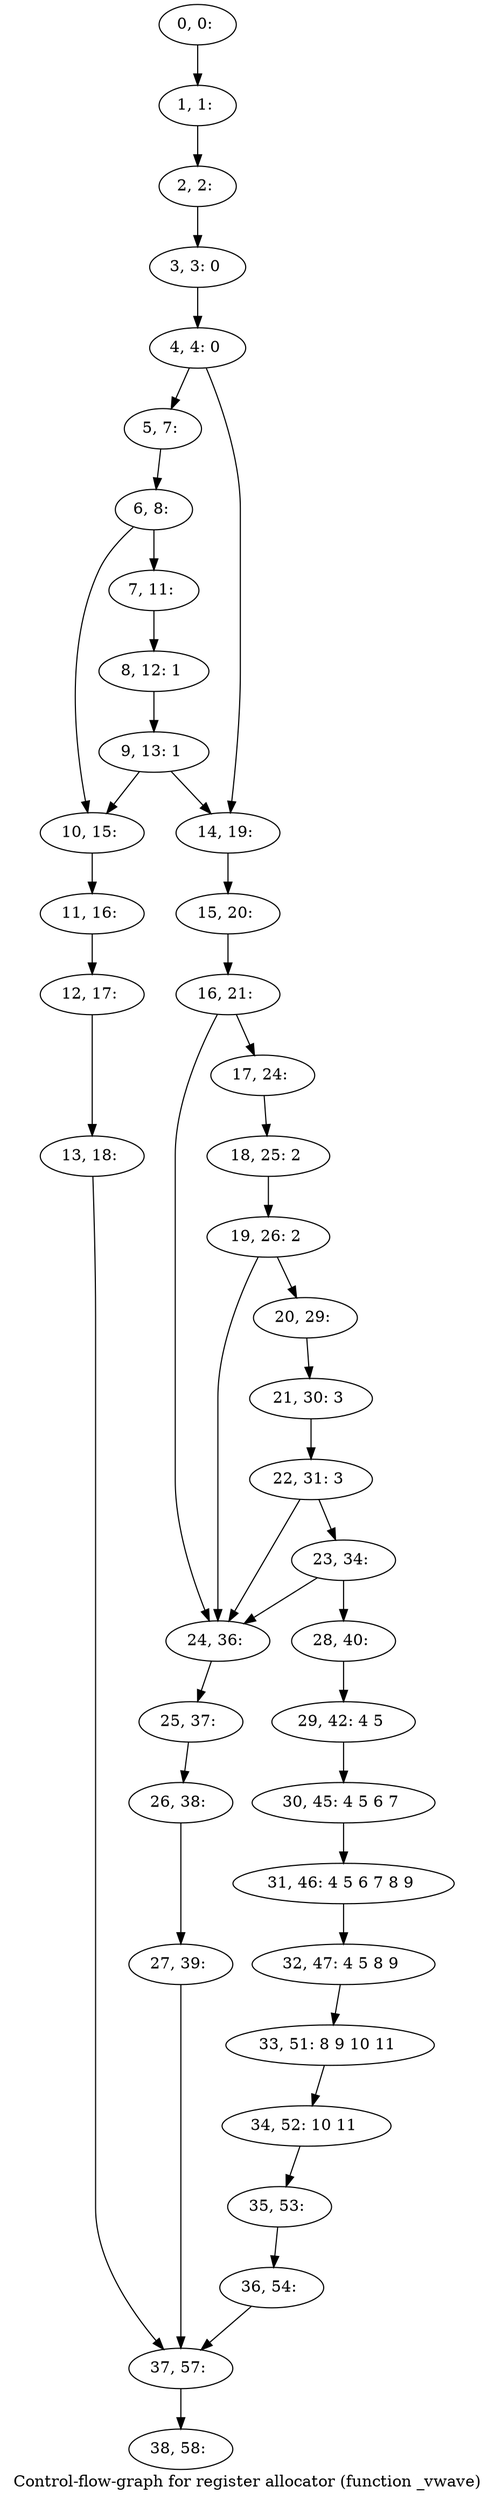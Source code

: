 digraph G {
graph [label="Control-flow-graph for register allocator (function _vwave)"]
0[label="0, 0: "];
1[label="1, 1: "];
2[label="2, 2: "];
3[label="3, 3: 0 "];
4[label="4, 4: 0 "];
5[label="5, 7: "];
6[label="6, 8: "];
7[label="7, 11: "];
8[label="8, 12: 1 "];
9[label="9, 13: 1 "];
10[label="10, 15: "];
11[label="11, 16: "];
12[label="12, 17: "];
13[label="13, 18: "];
14[label="14, 19: "];
15[label="15, 20: "];
16[label="16, 21: "];
17[label="17, 24: "];
18[label="18, 25: 2 "];
19[label="19, 26: 2 "];
20[label="20, 29: "];
21[label="21, 30: 3 "];
22[label="22, 31: 3 "];
23[label="23, 34: "];
24[label="24, 36: "];
25[label="25, 37: "];
26[label="26, 38: "];
27[label="27, 39: "];
28[label="28, 40: "];
29[label="29, 42: 4 5 "];
30[label="30, 45: 4 5 6 7 "];
31[label="31, 46: 4 5 6 7 8 9 "];
32[label="32, 47: 4 5 8 9 "];
33[label="33, 51: 8 9 10 11 "];
34[label="34, 52: 10 11 "];
35[label="35, 53: "];
36[label="36, 54: "];
37[label="37, 57: "];
38[label="38, 58: "];
0->1 ;
1->2 ;
2->3 ;
3->4 ;
4->5 ;
4->14 ;
5->6 ;
6->7 ;
6->10 ;
7->8 ;
8->9 ;
9->10 ;
9->14 ;
10->11 ;
11->12 ;
12->13 ;
13->37 ;
14->15 ;
15->16 ;
16->17 ;
16->24 ;
17->18 ;
18->19 ;
19->20 ;
19->24 ;
20->21 ;
21->22 ;
22->23 ;
22->24 ;
23->24 ;
23->28 ;
24->25 ;
25->26 ;
26->27 ;
27->37 ;
28->29 ;
29->30 ;
30->31 ;
31->32 ;
32->33 ;
33->34 ;
34->35 ;
35->36 ;
36->37 ;
37->38 ;
}

